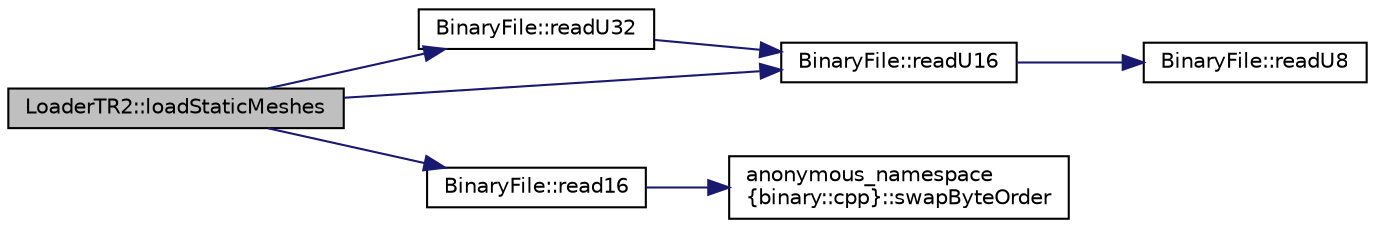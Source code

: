 digraph "LoaderTR2::loadStaticMeshes"
{
 // INTERACTIVE_SVG=YES
  edge [fontname="Helvetica",fontsize="10",labelfontname="Helvetica",labelfontsize="10"];
  node [fontname="Helvetica",fontsize="10",shape=record];
  rankdir="LR";
  Node1 [label="LoaderTR2::loadStaticMeshes",height=0.2,width=0.4,color="black", fillcolor="grey75", style="filled" fontcolor="black"];
  Node1 -> Node2 [color="midnightblue",fontsize="10",style="solid",fontname="Helvetica"];
  Node2 [label="BinaryFile::readU32",height=0.2,width=0.4,color="black", fillcolor="white", style="filled",URL="$class_binary_file.html#a638019e1dadd19e4d7f497c2f16afaa2"];
  Node2 -> Node3 [color="midnightblue",fontsize="10",style="solid",fontname="Helvetica"];
  Node3 [label="BinaryFile::readU16",height=0.2,width=0.4,color="black", fillcolor="white", style="filled",URL="$class_binary_file.html#abec3c5045cd871082f3baa214ac33fe3"];
  Node3 -> Node4 [color="midnightblue",fontsize="10",style="solid",fontname="Helvetica"];
  Node4 [label="BinaryFile::readU8",height=0.2,width=0.4,color="black", fillcolor="white", style="filled",URL="$class_binary_file.html#aa57a21e8c1d8310c9d66f119d49733f4"];
  Node1 -> Node3 [color="midnightblue",fontsize="10",style="solid",fontname="Helvetica"];
  Node1 -> Node5 [color="midnightblue",fontsize="10",style="solid",fontname="Helvetica"];
  Node5 [label="BinaryFile::read16",height=0.2,width=0.4,color="black", fillcolor="white", style="filled",URL="$class_binary_file.html#a63aa0ceaf0ed5b60d2b39ba428bd9998"];
  Node5 -> Node6 [color="midnightblue",fontsize="10",style="solid",fontname="Helvetica"];
  Node6 [label="anonymous_namespace\l\{binary::cpp\}::swapByteOrder",height=0.2,width=0.4,color="black", fillcolor="white", style="filled",URL="$namespaceanonymous__namespace_02binary_8cpp_03.html#a24a38a0266e56d9bae0d04ef3d1c70b3"];
}
